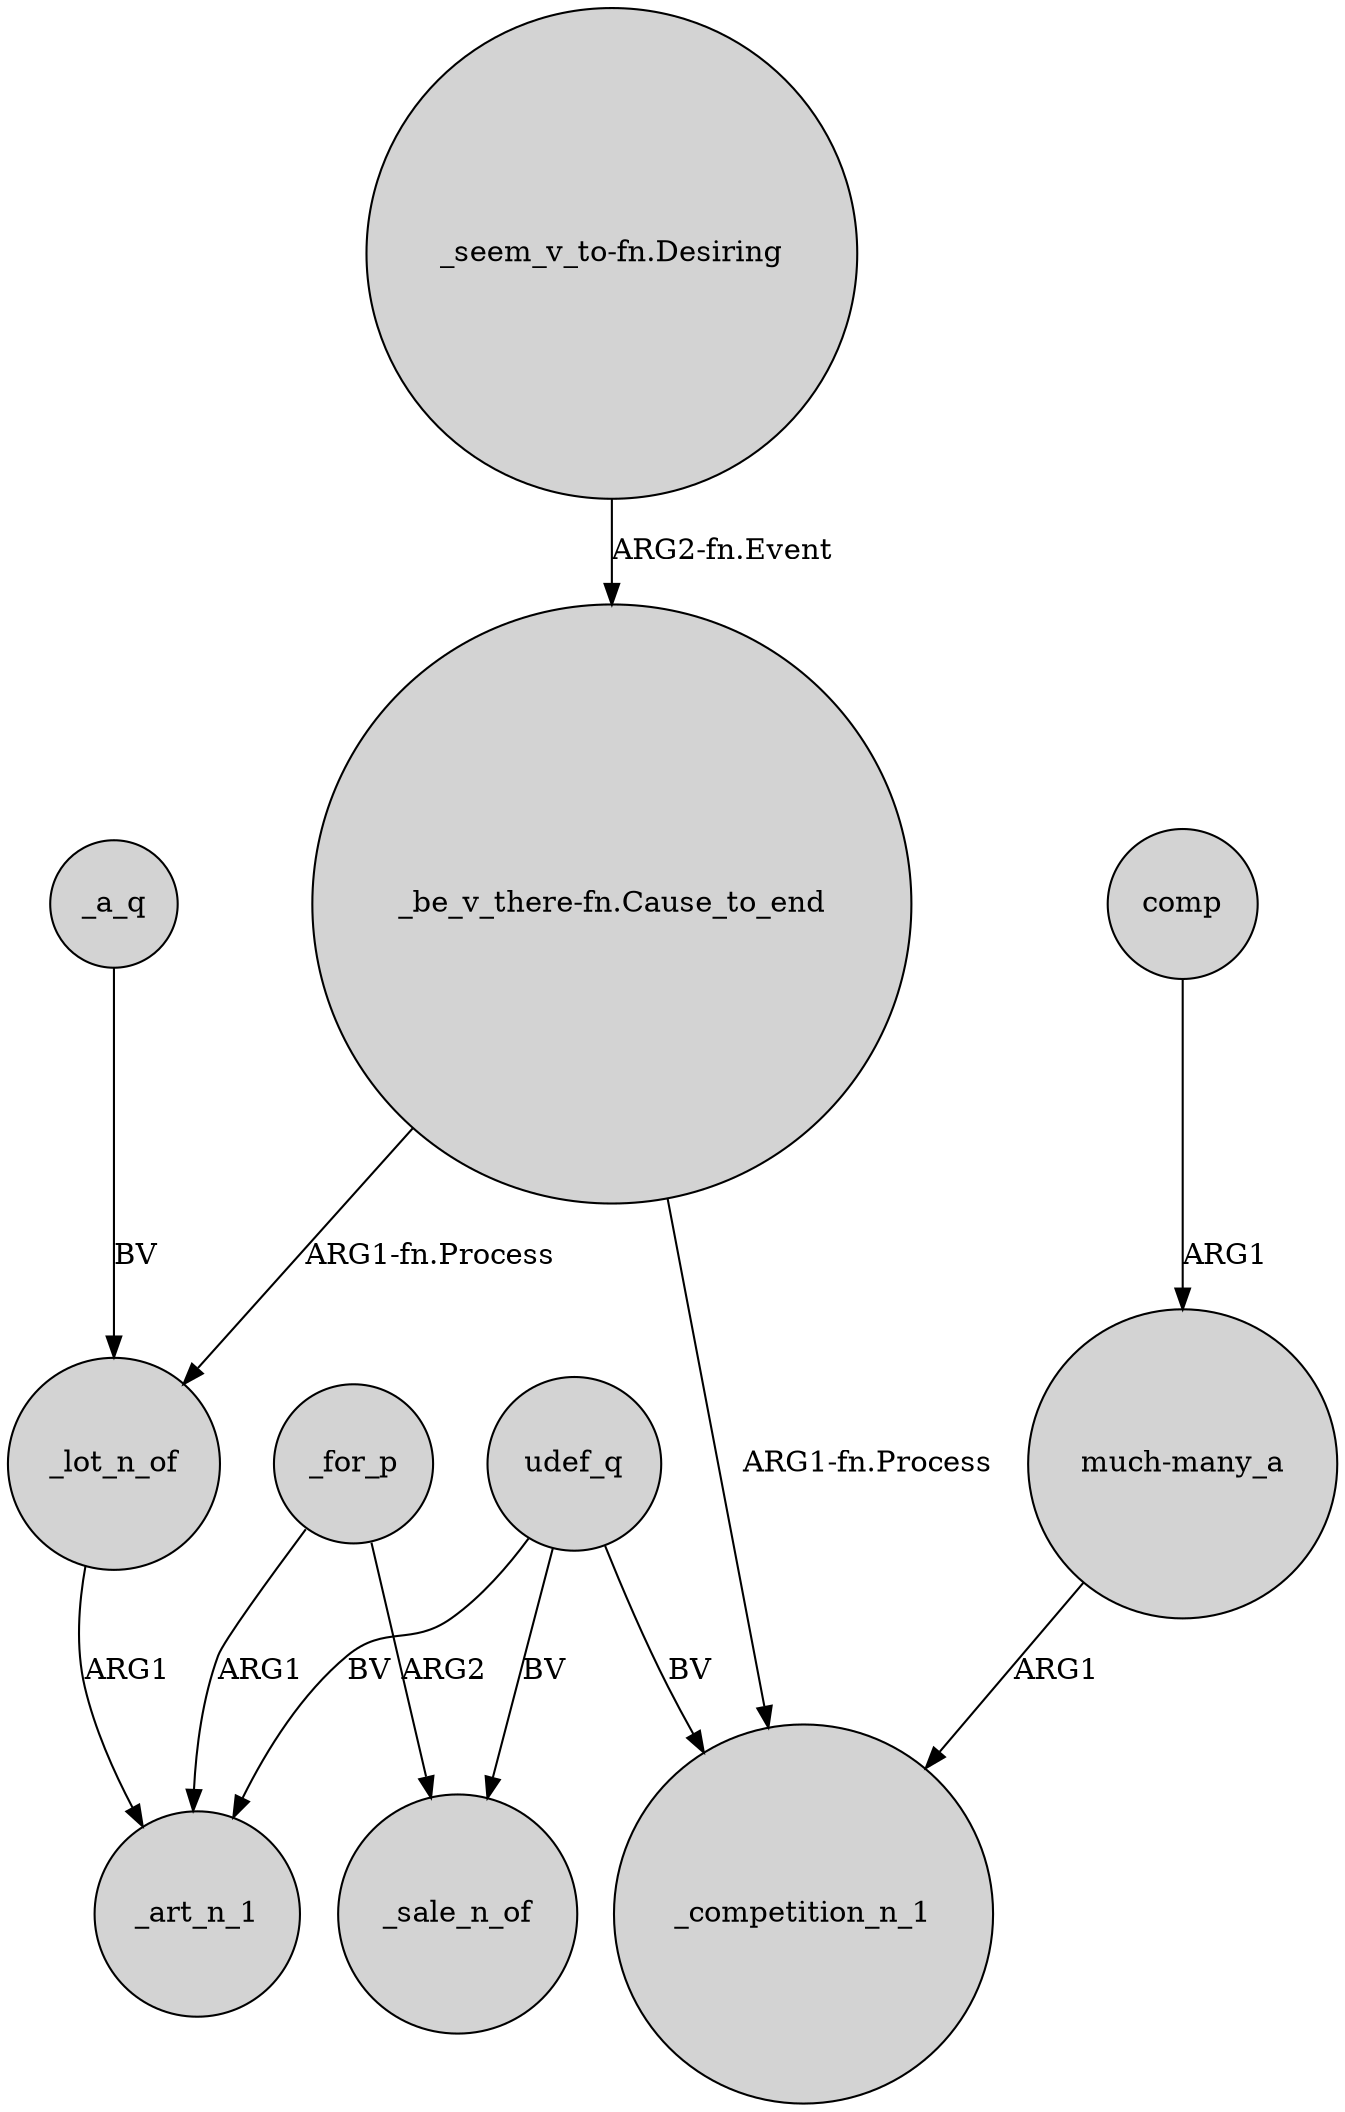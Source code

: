 digraph {
	node [shape=circle style=filled]
	_lot_n_of -> _art_n_1 [label=ARG1]
	"much-many_a" -> _competition_n_1 [label=ARG1]
	udef_q -> _sale_n_of [label=BV]
	udef_q -> _art_n_1 [label=BV]
	"_be_v_there-fn.Cause_to_end" -> _competition_n_1 [label="ARG1-fn.Process"]
	udef_q -> _competition_n_1 [label=BV]
	"_be_v_there-fn.Cause_to_end" -> _lot_n_of [label="ARG1-fn.Process"]
	"_seem_v_to-fn.Desiring" -> "_be_v_there-fn.Cause_to_end" [label="ARG2-fn.Event"]
	_for_p -> _sale_n_of [label=ARG2]
	_for_p -> _art_n_1 [label=ARG1]
	comp -> "much-many_a" [label=ARG1]
	_a_q -> _lot_n_of [label=BV]
}
